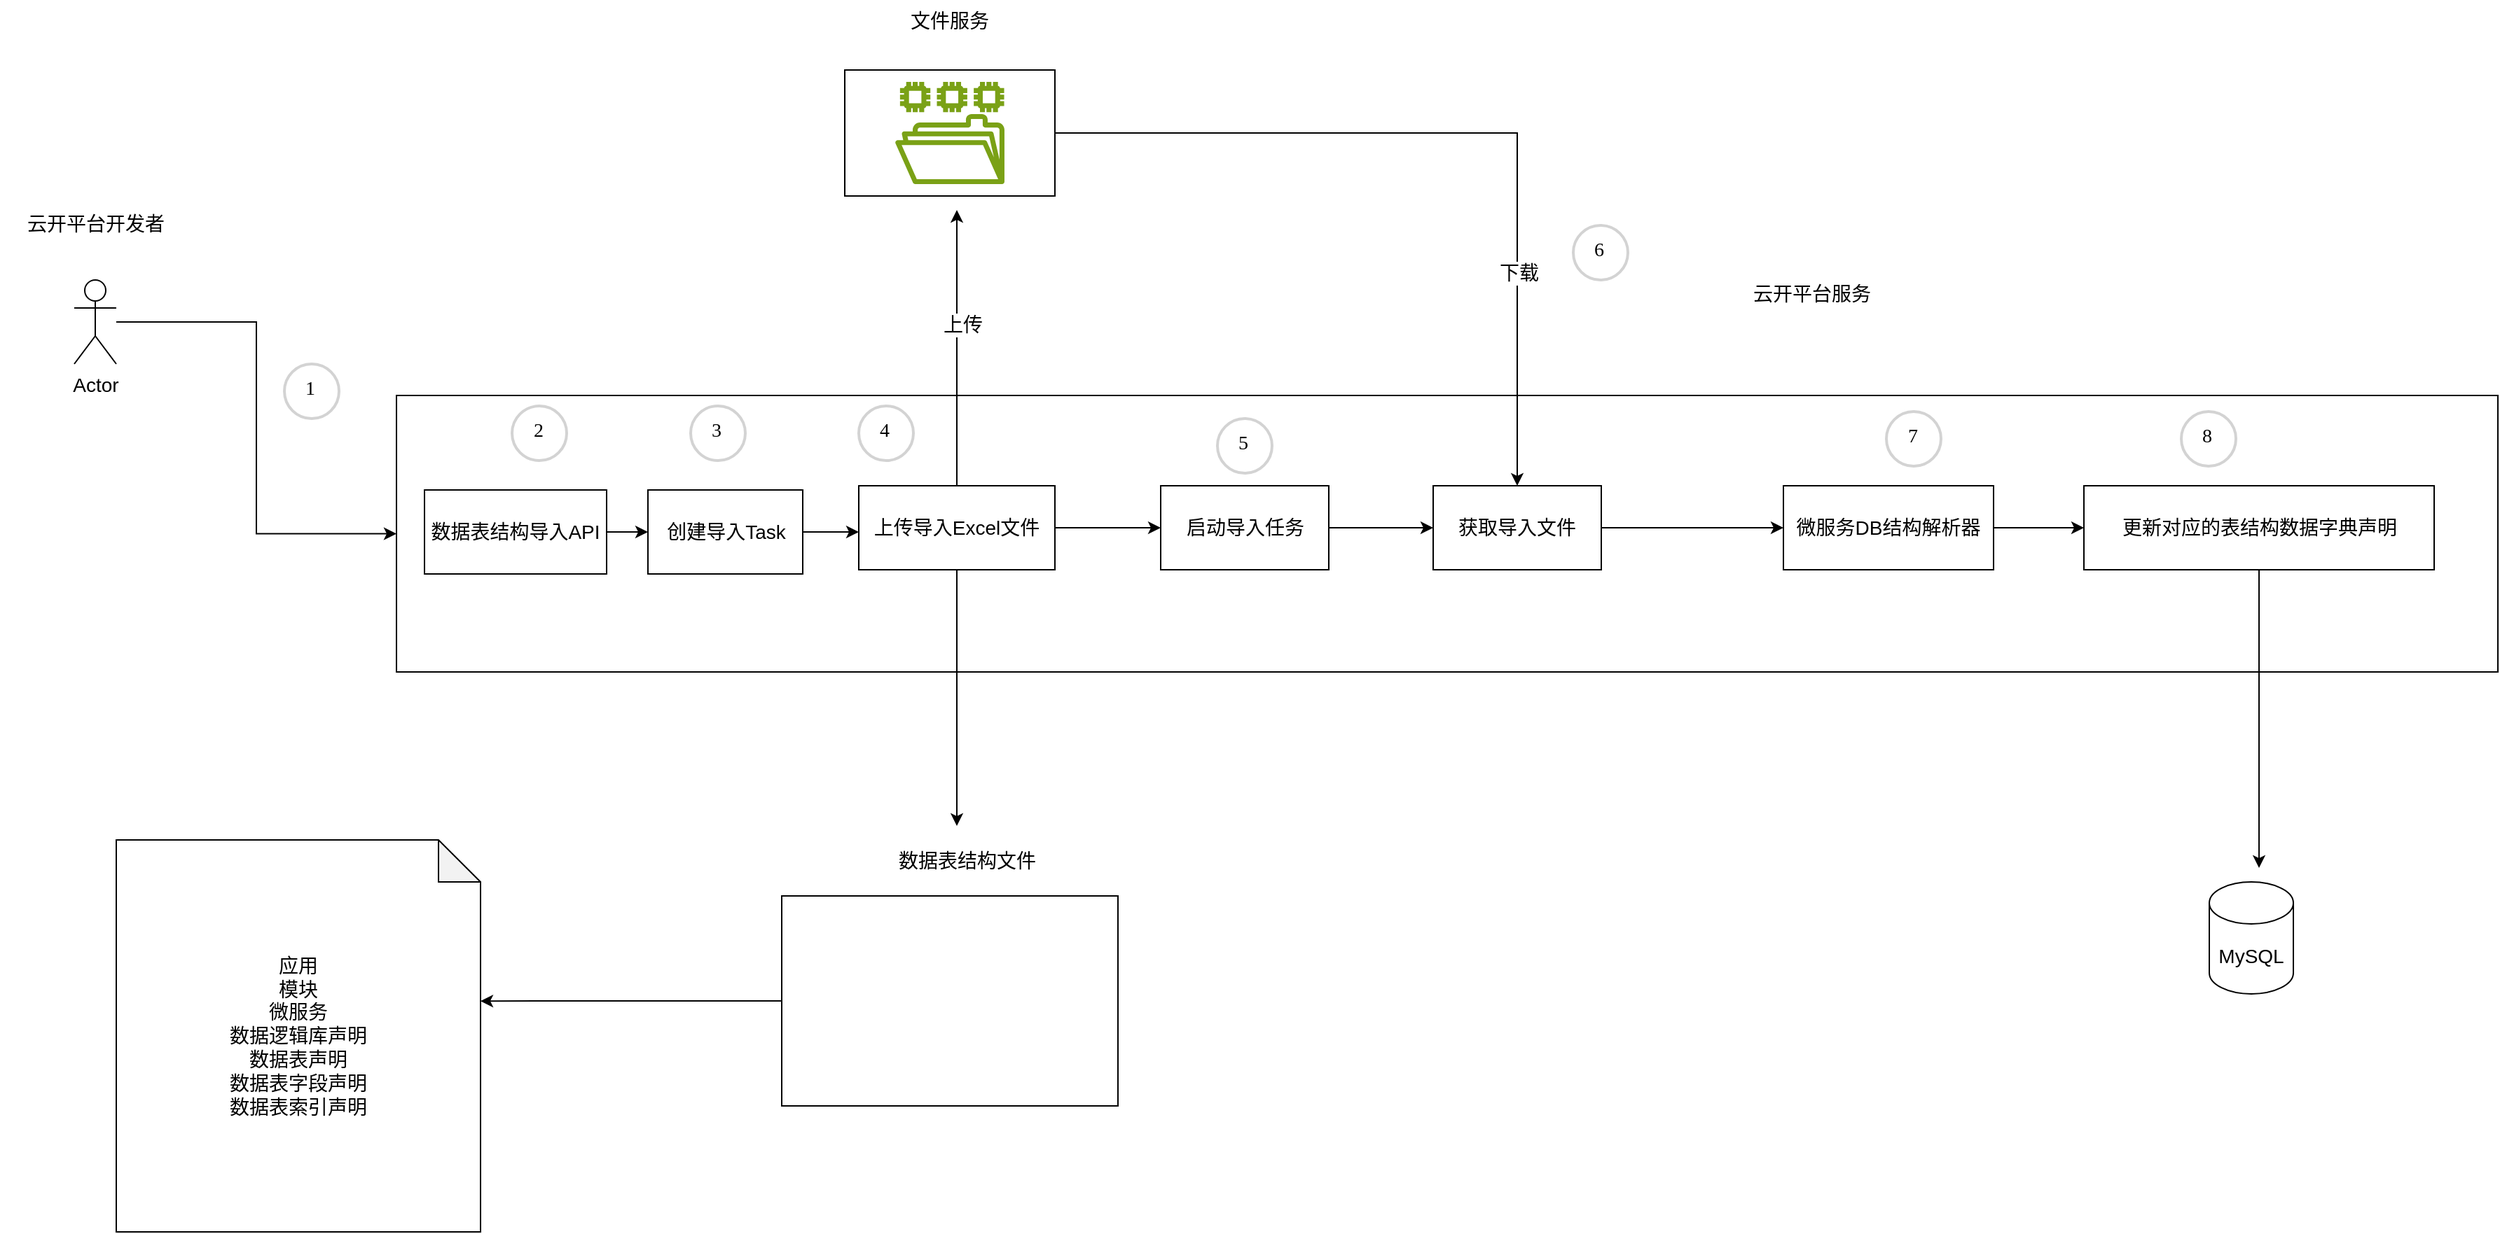 <mxfile version="24.0.7" type="github">
  <diagram name="Page-1" id="uukP3XcTdVGsUKC_aiOE">
    <mxGraphModel dx="2074" dy="1121" grid="1" gridSize="10" guides="1" tooltips="1" connect="1" arrows="1" fold="1" page="1" pageScale="1" pageWidth="827" pageHeight="1169" math="0" shadow="0">
      <root>
        <mxCell id="0" />
        <mxCell id="1" parent="0" />
        <mxCell id="8WbEt5foAgeZKm9OIb6H-4" value="" style="rounded=0;whiteSpace=wrap;html=1;fontSize=14;" parent="1" vertex="1">
          <mxGeometry x="300" y="372.5" width="1500" height="197.5" as="geometry" />
        </mxCell>
        <mxCell id="8WbEt5foAgeZKm9OIb6H-5" value="云开平台服务" style="text;html=1;align=center;verticalAlign=middle;whiteSpace=wrap;rounded=0;fontSize=14;" parent="1" vertex="1">
          <mxGeometry x="1217.5" y="290" width="185" height="20" as="geometry" />
        </mxCell>
        <mxCell id="8WbEt5foAgeZKm9OIb6H-12" style="edgeStyle=orthogonalEdgeStyle;rounded=0;orthogonalLoop=1;jettySize=auto;html=1;entryX=0;entryY=0.5;entryDx=0;entryDy=0;fontSize=14;" parent="1" source="8WbEt5foAgeZKm9OIb6H-8" target="8WbEt5foAgeZKm9OIb6H-4" edge="1">
          <mxGeometry relative="1" as="geometry" />
        </mxCell>
        <mxCell id="8WbEt5foAgeZKm9OIb6H-8" value="Actor" style="shape=umlActor;verticalLabelPosition=bottom;verticalAlign=top;html=1;outlineConnect=0;fontSize=14;" parent="1" vertex="1">
          <mxGeometry x="70" y="290" width="30" height="60" as="geometry" />
        </mxCell>
        <mxCell id="8WbEt5foAgeZKm9OIb6H-11" value="云开平台开发者" style="text;html=1;align=center;verticalAlign=middle;whiteSpace=wrap;rounded=0;fontSize=14;" parent="1" vertex="1">
          <mxGeometry x="17.5" y="240" width="135" height="20" as="geometry" />
        </mxCell>
        <mxCell id="8WbEt5foAgeZKm9OIb6H-67" value="" style="edgeStyle=orthogonalEdgeStyle;rounded=0;orthogonalLoop=1;jettySize=auto;html=1;fontSize=14;" parent="1" source="8WbEt5foAgeZKm9OIb6H-26" target="8WbEt5foAgeZKm9OIb6H-66" edge="1">
          <mxGeometry relative="1" as="geometry" />
        </mxCell>
        <mxCell id="8WbEt5foAgeZKm9OIb6H-26" value="数据表结构导入API" style="rounded=0;whiteSpace=wrap;html=1;fontSize=14;" parent="1" vertex="1">
          <mxGeometry x="320" y="440" width="130" height="60" as="geometry" />
        </mxCell>
        <mxCell id="8WbEt5foAgeZKm9OIb6H-36" value="1" style="ellipse;whiteSpace=wrap;html=1;aspect=fixed;strokeWidth=2;fontFamily=Tahoma;spacingBottom=4;spacingRight=2;strokeColor=#d3d3d3;fontSize=14;" parent="1" vertex="1">
          <mxGeometry x="220" y="350" width="39" height="39" as="geometry" />
        </mxCell>
        <mxCell id="8WbEt5foAgeZKm9OIb6H-40" value="2" style="ellipse;whiteSpace=wrap;html=1;aspect=fixed;strokeWidth=2;fontFamily=Tahoma;spacingBottom=4;spacingRight=2;strokeColor=#d3d3d3;fontSize=14;" parent="1" vertex="1">
          <mxGeometry x="382.5" y="380" width="39" height="39" as="geometry" />
        </mxCell>
        <mxCell id="AaKJuVbygOptvQp57n7Z-7" value="" style="edgeStyle=orthogonalEdgeStyle;rounded=0;orthogonalLoop=1;jettySize=auto;html=1;fontSize=14;" parent="1" source="8WbEt5foAgeZKm9OIb6H-66" edge="1">
          <mxGeometry relative="1" as="geometry">
            <mxPoint x="630" y="470" as="targetPoint" />
          </mxGeometry>
        </mxCell>
        <mxCell id="8WbEt5foAgeZKm9OIb6H-66" value="创建导入Task" style="rounded=0;whiteSpace=wrap;html=1;fontSize=14;" parent="1" vertex="1">
          <mxGeometry x="479.5" y="440" width="110.5" height="60" as="geometry" />
        </mxCell>
        <mxCell id="6pDQMAI3Hsd0MCTeJ-Wm-13" style="edgeStyle=orthogonalEdgeStyle;rounded=0;orthogonalLoop=1;jettySize=auto;html=1;fontSize=14;" parent="1" source="AaKJuVbygOptvQp57n7Z-13" target="6pDQMAI3Hsd0MCTeJ-Wm-12" edge="1">
          <mxGeometry relative="1" as="geometry" />
        </mxCell>
        <mxCell id="AaKJuVbygOptvQp57n7Z-13" value="启动导入任务" style="rounded=0;whiteSpace=wrap;html=1;fontSize=14;" parent="1" vertex="1">
          <mxGeometry x="845.5" y="437" width="120" height="60" as="geometry" />
        </mxCell>
        <mxCell id="AaKJuVbygOptvQp57n7Z-19" value="" style="edgeStyle=orthogonalEdgeStyle;rounded=0;orthogonalLoop=1;jettySize=auto;html=1;fontSize=14;" parent="1" source="AaKJuVbygOptvQp57n7Z-15" target="AaKJuVbygOptvQp57n7Z-18" edge="1">
          <mxGeometry relative="1" as="geometry" />
        </mxCell>
        <mxCell id="AaKJuVbygOptvQp57n7Z-15" value="微服务DB结构解析器" style="rounded=0;whiteSpace=wrap;html=1;fontSize=14;" parent="1" vertex="1">
          <mxGeometry x="1290" y="437" width="150" height="60" as="geometry" />
        </mxCell>
        <mxCell id="6pDQMAI3Hsd0MCTeJ-Wm-23" style="edgeStyle=orthogonalEdgeStyle;rounded=0;orthogonalLoop=1;jettySize=auto;html=1;fontSize=14;" parent="1" source="AaKJuVbygOptvQp57n7Z-18" edge="1">
          <mxGeometry relative="1" as="geometry">
            <mxPoint x="1629.5" y="710" as="targetPoint" />
          </mxGeometry>
        </mxCell>
        <mxCell id="AaKJuVbygOptvQp57n7Z-18" value="更新对应的表结构数据字典声明" style="rounded=0;whiteSpace=wrap;html=1;fontSize=14;" parent="1" vertex="1">
          <mxGeometry x="1504.5" y="437" width="250" height="60" as="geometry" />
        </mxCell>
        <mxCell id="AaKJuVbygOptvQp57n7Z-23" value="3" style="ellipse;whiteSpace=wrap;html=1;aspect=fixed;strokeWidth=2;fontFamily=Tahoma;spacingBottom=4;spacingRight=2;strokeColor=#d3d3d3;fontSize=14;" parent="1" vertex="1">
          <mxGeometry x="510" y="380" width="39" height="39" as="geometry" />
        </mxCell>
        <mxCell id="AaKJuVbygOptvQp57n7Z-26" value="7" style="ellipse;whiteSpace=wrap;html=1;aspect=fixed;strokeWidth=2;fontFamily=Tahoma;spacingBottom=4;spacingRight=2;strokeColor=#d3d3d3;fontSize=14;" parent="1" vertex="1">
          <mxGeometry x="1363.5" y="384" width="39" height="39" as="geometry" />
        </mxCell>
        <mxCell id="AaKJuVbygOptvQp57n7Z-27" value="8" style="ellipse;whiteSpace=wrap;html=1;aspect=fixed;strokeWidth=2;fontFamily=Tahoma;spacingBottom=4;spacingRight=2;strokeColor=#d3d3d3;fontSize=14;" parent="1" vertex="1">
          <mxGeometry x="1574" y="384" width="39" height="39" as="geometry" />
        </mxCell>
        <mxCell id="b0avGq5XIHXsr5_e7Mbz-2" value="5" style="ellipse;whiteSpace=wrap;html=1;aspect=fixed;strokeWidth=2;fontFamily=Tahoma;spacingBottom=4;spacingRight=2;strokeColor=#d3d3d3;fontSize=14;" parent="1" vertex="1">
          <mxGeometry x="886" y="389" width="39" height="39" as="geometry" />
        </mxCell>
        <mxCell id="6pDQMAI3Hsd0MCTeJ-Wm-14" style="edgeStyle=orthogonalEdgeStyle;rounded=0;orthogonalLoop=1;jettySize=auto;html=1;entryX=0.5;entryY=0;entryDx=0;entryDy=0;fontSize=14;" parent="1" source="b0avGq5XIHXsr5_e7Mbz-7" target="6pDQMAI3Hsd0MCTeJ-Wm-12" edge="1">
          <mxGeometry relative="1" as="geometry" />
        </mxCell>
        <mxCell id="6pDQMAI3Hsd0MCTeJ-Wm-18" value="下载" style="edgeLabel;html=1;align=center;verticalAlign=middle;resizable=0;points=[];fontSize=14;" parent="6pDQMAI3Hsd0MCTeJ-Wm-14" vertex="1" connectable="0">
          <mxGeometry x="0.472" y="1" relative="1" as="geometry">
            <mxPoint y="1" as="offset" />
          </mxGeometry>
        </mxCell>
        <mxCell id="b0avGq5XIHXsr5_e7Mbz-7" value="" style="rounded=0;whiteSpace=wrap;html=1;fontSize=14;" parent="1" vertex="1">
          <mxGeometry x="620" y="140" width="150" height="90" as="geometry" />
        </mxCell>
        <mxCell id="b0avGq5XIHXsr5_e7Mbz-8" value="文件服务" style="text;html=1;align=center;verticalAlign=middle;whiteSpace=wrap;rounded=0;fontSize=14;" parent="1" vertex="1">
          <mxGeometry x="665" y="90" width="60" height="30" as="geometry" />
        </mxCell>
        <mxCell id="b0avGq5XIHXsr5_e7Mbz-9" value="" style="sketch=0;outlineConnect=0;fontColor=#232F3E;gradientColor=none;fillColor=#7AA116;strokeColor=none;dashed=0;verticalLabelPosition=bottom;verticalAlign=top;align=center;html=1;fontSize=14;fontStyle=0;aspect=fixed;pointerEvents=1;shape=mxgraph.aws4.file_system;" parent="1" vertex="1">
          <mxGeometry x="656" y="148.5" width="78" height="73" as="geometry" />
        </mxCell>
        <mxCell id="b0avGq5XIHXsr5_e7Mbz-16" value="" style="rounded=0;whiteSpace=wrap;html=1;fontSize=14;" parent="1" vertex="1">
          <mxGeometry x="575" y="730" width="240" height="150" as="geometry" />
        </mxCell>
        <mxCell id="b0avGq5XIHXsr5_e7Mbz-17" value="数据表结构文件" style="text;html=1;align=center;verticalAlign=middle;whiteSpace=wrap;rounded=0;fontSize=14;" parent="1" vertex="1">
          <mxGeometry x="655" y="690" width="105" height="30" as="geometry" />
        </mxCell>
        <mxCell id="b0avGq5XIHXsr5_e7Mbz-18" value="" style="shape=image;html=1;verticalAlign=top;verticalLabelPosition=bottom;labelBackgroundColor=#ffffff;imageAspect=0;aspect=fixed;image=https://cdn3.iconfinder.com/data/icons/document-icons-2/30/647714-excel-128.png;fontSize=14;" parent="1" vertex="1">
          <mxGeometry x="635" y="741" width="128" height="128" as="geometry" />
        </mxCell>
        <mxCell id="b0avGq5XIHXsr5_e7Mbz-21" value="应用&lt;div style=&quot;font-size: 14px;&quot;&gt;模块&lt;/div&gt;&lt;div style=&quot;font-size: 14px;&quot;&gt;微服务&lt;/div&gt;&lt;div style=&quot;font-size: 14px;&quot;&gt;数据逻辑库声明&lt;br style=&quot;font-size: 14px;&quot;&gt;&lt;/div&gt;&lt;div style=&quot;font-size: 14px;&quot;&gt;数据表声明&lt;br style=&quot;font-size: 14px;&quot;&gt;&lt;/div&gt;&lt;div style=&quot;font-size: 14px;&quot;&gt;数据表字段声明&lt;br style=&quot;font-size: 14px;&quot;&gt;&lt;/div&gt;&lt;div style=&quot;font-size: 14px;&quot;&gt;数据表索引声明&lt;br style=&quot;font-size: 14px;&quot;&gt;&lt;/div&gt;" style="shape=note;whiteSpace=wrap;html=1;backgroundOutline=1;darkOpacity=0.05;fontSize=14;" parent="1" vertex="1">
          <mxGeometry x="100" y="690" width="260" height="280" as="geometry" />
        </mxCell>
        <mxCell id="b0avGq5XIHXsr5_e7Mbz-22" style="edgeStyle=orthogonalEdgeStyle;rounded=0;orthogonalLoop=1;jettySize=auto;html=1;entryX=1;entryY=0.411;entryDx=0;entryDy=0;entryPerimeter=0;fontSize=14;" parent="1" source="b0avGq5XIHXsr5_e7Mbz-16" target="b0avGq5XIHXsr5_e7Mbz-21" edge="1">
          <mxGeometry relative="1" as="geometry" />
        </mxCell>
        <mxCell id="6pDQMAI3Hsd0MCTeJ-Wm-8" style="edgeStyle=orthogonalEdgeStyle;rounded=0;orthogonalLoop=1;jettySize=auto;html=1;fontSize=14;" parent="1" source="6pDQMAI3Hsd0MCTeJ-Wm-4" edge="1">
          <mxGeometry relative="1" as="geometry">
            <mxPoint x="700" y="240" as="targetPoint" />
          </mxGeometry>
        </mxCell>
        <mxCell id="6pDQMAI3Hsd0MCTeJ-Wm-17" value="上传" style="edgeLabel;html=1;align=center;verticalAlign=middle;resizable=0;points=[];fontSize=14;" parent="6pDQMAI3Hsd0MCTeJ-Wm-8" vertex="1" connectable="0">
          <mxGeometry x="0.159" y="-3" relative="1" as="geometry">
            <mxPoint y="-1" as="offset" />
          </mxGeometry>
        </mxCell>
        <mxCell id="6pDQMAI3Hsd0MCTeJ-Wm-11" style="edgeStyle=orthogonalEdgeStyle;rounded=0;orthogonalLoop=1;jettySize=auto;html=1;entryX=0;entryY=0.5;entryDx=0;entryDy=0;fontSize=14;" parent="1" source="6pDQMAI3Hsd0MCTeJ-Wm-4" target="AaKJuVbygOptvQp57n7Z-13" edge="1">
          <mxGeometry relative="1" as="geometry" />
        </mxCell>
        <mxCell id="6pDQMAI3Hsd0MCTeJ-Wm-24" style="edgeStyle=orthogonalEdgeStyle;rounded=0;orthogonalLoop=1;jettySize=auto;html=1;fontSize=14;" parent="1" source="6pDQMAI3Hsd0MCTeJ-Wm-4" edge="1">
          <mxGeometry relative="1" as="geometry">
            <mxPoint x="700" y="680" as="targetPoint" />
          </mxGeometry>
        </mxCell>
        <mxCell id="6pDQMAI3Hsd0MCTeJ-Wm-4" value="上传导入Excel文件" style="rounded=0;whiteSpace=wrap;html=1;fontSize=14;" parent="1" vertex="1">
          <mxGeometry x="630" y="437" width="140" height="60" as="geometry" />
        </mxCell>
        <mxCell id="6pDQMAI3Hsd0MCTeJ-Wm-7" value="4" style="ellipse;whiteSpace=wrap;html=1;aspect=fixed;strokeWidth=2;fontFamily=Tahoma;spacingBottom=4;spacingRight=2;strokeColor=#d3d3d3;fontSize=14;" parent="1" vertex="1">
          <mxGeometry x="630" y="380" width="39" height="39" as="geometry" />
        </mxCell>
        <mxCell id="6pDQMAI3Hsd0MCTeJ-Wm-20" style="edgeStyle=orthogonalEdgeStyle;rounded=0;orthogonalLoop=1;jettySize=auto;html=1;entryX=0;entryY=0.5;entryDx=0;entryDy=0;fontSize=14;" parent="1" source="6pDQMAI3Hsd0MCTeJ-Wm-12" target="AaKJuVbygOptvQp57n7Z-15" edge="1">
          <mxGeometry relative="1" as="geometry" />
        </mxCell>
        <mxCell id="6pDQMAI3Hsd0MCTeJ-Wm-12" value="获取导入文件" style="rounded=0;whiteSpace=wrap;html=1;fontSize=14;" parent="1" vertex="1">
          <mxGeometry x="1040" y="437" width="120" height="60" as="geometry" />
        </mxCell>
        <mxCell id="6pDQMAI3Hsd0MCTeJ-Wm-16" value="6" style="ellipse;whiteSpace=wrap;html=1;aspect=fixed;strokeWidth=2;fontFamily=Tahoma;spacingBottom=4;spacingRight=2;strokeColor=#d3d3d3;fontSize=14;" parent="1" vertex="1">
          <mxGeometry x="1140" y="251" width="39" height="39" as="geometry" />
        </mxCell>
        <mxCell id="6pDQMAI3Hsd0MCTeJ-Wm-22" value="MySQL" style="shape=cylinder3;whiteSpace=wrap;html=1;boundedLbl=1;backgroundOutline=1;size=15;fontSize=14;" parent="1" vertex="1">
          <mxGeometry x="1594" y="720" width="60" height="80" as="geometry" />
        </mxCell>
      </root>
    </mxGraphModel>
  </diagram>
</mxfile>
